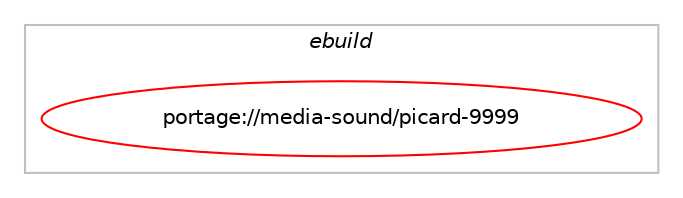 digraph prolog {

# *************
# Graph options
# *************

newrank=true;
concentrate=true;
compound=true;
graph [rankdir=LR,fontname=Helvetica,fontsize=10,ranksep=1.5];#, ranksep=2.5, nodesep=0.2];
edge  [arrowhead=vee];
node  [fontname=Helvetica,fontsize=10];

# **********
# The ebuild
# **********

subgraph cluster_leftcol {
color=gray;
label=<<i>ebuild</i>>;
id [label="portage://media-sound/picard-9999", color=red, width=4, href="../media-sound/picard-9999.svg"];
}

# ****************
# The dependencies
# ****************

subgraph cluster_midcol {
color=gray;
label=<<i>dependencies</i>>;
subgraph cluster_compile {
fillcolor="#eeeeee";
style=filled;
label=<<i>compile</i>>;
# *** BEGIN UNKNOWN DEPENDENCY TYPE (TODO) ***
# id -> equal(use_conditional_group(positive,python_single_target_python3_10,portage://media-sound/picard-9999,[package_dependency(portage://media-sound/picard-9999,install,no,dev-lang,python,none,[,,],[slot(3.10)],[])]))
# *** END UNKNOWN DEPENDENCY TYPE (TODO) ***

# *** BEGIN UNKNOWN DEPENDENCY TYPE (TODO) ***
# id -> equal(use_conditional_group(positive,python_single_target_python3_11,portage://media-sound/picard-9999,[package_dependency(portage://media-sound/picard-9999,install,no,dev-lang,python,none,[,,],[slot(3.11)],[])]))
# *** END UNKNOWN DEPENDENCY TYPE (TODO) ***

# *** BEGIN UNKNOWN DEPENDENCY TYPE (TODO) ***
# id -> equal(use_conditional_group(positive,python_single_target_python3_12,portage://media-sound/picard-9999,[package_dependency(portage://media-sound/picard-9999,install,no,dev-lang,python,none,[,,],[slot(3.12)],[])]))
# *** END UNKNOWN DEPENDENCY TYPE (TODO) ***

# *** BEGIN UNKNOWN DEPENDENCY TYPE (TODO) ***
# id -> equal(use_conditional_group(positive,python_single_target_python3_13,portage://media-sound/picard-9999,[package_dependency(portage://media-sound/picard-9999,install,no,dev-lang,python,none,[,,],[slot(3.13)],[])]))
# *** END UNKNOWN DEPENDENCY TYPE (TODO) ***

}
subgraph cluster_compileandrun {
fillcolor="#eeeeee";
style=filled;
label=<<i>compile and run</i>>;
}
subgraph cluster_run {
fillcolor="#eeeeee";
style=filled;
label=<<i>run</i>>;
# *** BEGIN UNKNOWN DEPENDENCY TYPE (TODO) ***
# id -> equal(use_conditional_group(positive,fingerprints,portage://media-sound/picard-9999,[package_dependency(portage://media-sound/picard-9999,run,no,media-libs,chromaprint,none,[,,],[],[use(enable(tools),none)])]))
# *** END UNKNOWN DEPENDENCY TYPE (TODO) ***

# *** BEGIN UNKNOWN DEPENDENCY TYPE (TODO) ***
# id -> equal(use_conditional_group(positive,python_single_target_python3_10,portage://media-sound/picard-9999,[package_dependency(portage://media-sound/picard-9999,run,no,dev-lang,python,none,[,,],[slot(3.10)],[])]))
# *** END UNKNOWN DEPENDENCY TYPE (TODO) ***

# *** BEGIN UNKNOWN DEPENDENCY TYPE (TODO) ***
# id -> equal(use_conditional_group(positive,python_single_target_python3_10,portage://media-sound/picard-9999,[package_dependency(portage://media-sound/picard-9999,run,no,dev-python,fasteners,none,[,,],[],[use(enable(python_targets_python3_10),negative)]),package_dependency(portage://media-sound/picard-9999,run,no,dev-python,pyjwt,none,[,,],[],[use(enable(python_targets_python3_10),negative)]),package_dependency(portage://media-sound/picard-9999,run,no,dev-python,PyQt5,none,[,,],[],[use(enable(declarative),none),use(enable(gui),none),use(enable(network),none),use(enable(widgets),none),use(enable(python_targets_python3_10),negative)]),package_dependency(portage://media-sound/picard-9999,run,no,dev-python,python-dateutil,none,[,,],[],[use(enable(python_targets_python3_10),negative)]),package_dependency(portage://media-sound/picard-9999,run,no,dev-python,pyyaml,none,[,,],[],[use(enable(python_targets_python3_10),negative)]),package_dependency(portage://media-sound/picard-9999,run,no,media-libs,mutagen,none,[,,],[],[use(enable(python_targets_python3_10),negative)]),use_conditional_group(positive,discid,portage://media-sound/picard-9999,[package_dependency(portage://media-sound/picard-9999,run,no,dev-python,discid,none,[,,],[],[use(enable(python_targets_python3_10),negative)])])]))
# *** END UNKNOWN DEPENDENCY TYPE (TODO) ***

# *** BEGIN UNKNOWN DEPENDENCY TYPE (TODO) ***
# id -> equal(use_conditional_group(positive,python_single_target_python3_11,portage://media-sound/picard-9999,[package_dependency(portage://media-sound/picard-9999,run,no,dev-lang,python,none,[,,],[slot(3.11)],[])]))
# *** END UNKNOWN DEPENDENCY TYPE (TODO) ***

# *** BEGIN UNKNOWN DEPENDENCY TYPE (TODO) ***
# id -> equal(use_conditional_group(positive,python_single_target_python3_11,portage://media-sound/picard-9999,[package_dependency(portage://media-sound/picard-9999,run,no,dev-python,fasteners,none,[,,],[],[use(enable(python_targets_python3_11),negative)]),package_dependency(portage://media-sound/picard-9999,run,no,dev-python,pyjwt,none,[,,],[],[use(enable(python_targets_python3_11),negative)]),package_dependency(portage://media-sound/picard-9999,run,no,dev-python,PyQt5,none,[,,],[],[use(enable(declarative),none),use(enable(gui),none),use(enable(network),none),use(enable(widgets),none),use(enable(python_targets_python3_11),negative)]),package_dependency(portage://media-sound/picard-9999,run,no,dev-python,python-dateutil,none,[,,],[],[use(enable(python_targets_python3_11),negative)]),package_dependency(portage://media-sound/picard-9999,run,no,dev-python,pyyaml,none,[,,],[],[use(enable(python_targets_python3_11),negative)]),package_dependency(portage://media-sound/picard-9999,run,no,media-libs,mutagen,none,[,,],[],[use(enable(python_targets_python3_11),negative)]),use_conditional_group(positive,discid,portage://media-sound/picard-9999,[package_dependency(portage://media-sound/picard-9999,run,no,dev-python,discid,none,[,,],[],[use(enable(python_targets_python3_11),negative)])])]))
# *** END UNKNOWN DEPENDENCY TYPE (TODO) ***

# *** BEGIN UNKNOWN DEPENDENCY TYPE (TODO) ***
# id -> equal(use_conditional_group(positive,python_single_target_python3_12,portage://media-sound/picard-9999,[package_dependency(portage://media-sound/picard-9999,run,no,dev-lang,python,none,[,,],[slot(3.12)],[])]))
# *** END UNKNOWN DEPENDENCY TYPE (TODO) ***

# *** BEGIN UNKNOWN DEPENDENCY TYPE (TODO) ***
# id -> equal(use_conditional_group(positive,python_single_target_python3_12,portage://media-sound/picard-9999,[package_dependency(portage://media-sound/picard-9999,run,no,dev-python,fasteners,none,[,,],[],[use(enable(python_targets_python3_12),negative)]),package_dependency(portage://media-sound/picard-9999,run,no,dev-python,pyjwt,none,[,,],[],[use(enable(python_targets_python3_12),negative)]),package_dependency(portage://media-sound/picard-9999,run,no,dev-python,PyQt5,none,[,,],[],[use(enable(declarative),none),use(enable(gui),none),use(enable(network),none),use(enable(widgets),none),use(enable(python_targets_python3_12),negative)]),package_dependency(portage://media-sound/picard-9999,run,no,dev-python,python-dateutil,none,[,,],[],[use(enable(python_targets_python3_12),negative)]),package_dependency(portage://media-sound/picard-9999,run,no,dev-python,pyyaml,none,[,,],[],[use(enable(python_targets_python3_12),negative)]),package_dependency(portage://media-sound/picard-9999,run,no,media-libs,mutagen,none,[,,],[],[use(enable(python_targets_python3_12),negative)]),use_conditional_group(positive,discid,portage://media-sound/picard-9999,[package_dependency(portage://media-sound/picard-9999,run,no,dev-python,discid,none,[,,],[],[use(enable(python_targets_python3_12),negative)])])]))
# *** END UNKNOWN DEPENDENCY TYPE (TODO) ***

# *** BEGIN UNKNOWN DEPENDENCY TYPE (TODO) ***
# id -> equal(use_conditional_group(positive,python_single_target_python3_13,portage://media-sound/picard-9999,[package_dependency(portage://media-sound/picard-9999,run,no,dev-lang,python,none,[,,],[slot(3.13)],[])]))
# *** END UNKNOWN DEPENDENCY TYPE (TODO) ***

# *** BEGIN UNKNOWN DEPENDENCY TYPE (TODO) ***
# id -> equal(use_conditional_group(positive,python_single_target_python3_13,portage://media-sound/picard-9999,[package_dependency(portage://media-sound/picard-9999,run,no,dev-python,fasteners,none,[,,],[],[use(enable(python_targets_python3_13),negative)]),package_dependency(portage://media-sound/picard-9999,run,no,dev-python,pyjwt,none,[,,],[],[use(enable(python_targets_python3_13),negative)]),package_dependency(portage://media-sound/picard-9999,run,no,dev-python,PyQt5,none,[,,],[],[use(enable(declarative),none),use(enable(gui),none),use(enable(network),none),use(enable(widgets),none),use(enable(python_targets_python3_13),negative)]),package_dependency(portage://media-sound/picard-9999,run,no,dev-python,python-dateutil,none,[,,],[],[use(enable(python_targets_python3_13),negative)]),package_dependency(portage://media-sound/picard-9999,run,no,dev-python,pyyaml,none,[,,],[],[use(enable(python_targets_python3_13),negative)]),package_dependency(portage://media-sound/picard-9999,run,no,media-libs,mutagen,none,[,,],[],[use(enable(python_targets_python3_13),negative)]),use_conditional_group(positive,discid,portage://media-sound/picard-9999,[package_dependency(portage://media-sound/picard-9999,run,no,dev-python,discid,none,[,,],[],[use(enable(python_targets_python3_13),negative)])])]))
# *** END UNKNOWN DEPENDENCY TYPE (TODO) ***

}
}

# **************
# The candidates
# **************

subgraph cluster_choices {
rank=same;
color=gray;
label=<<i>candidates</i>>;

}

}
